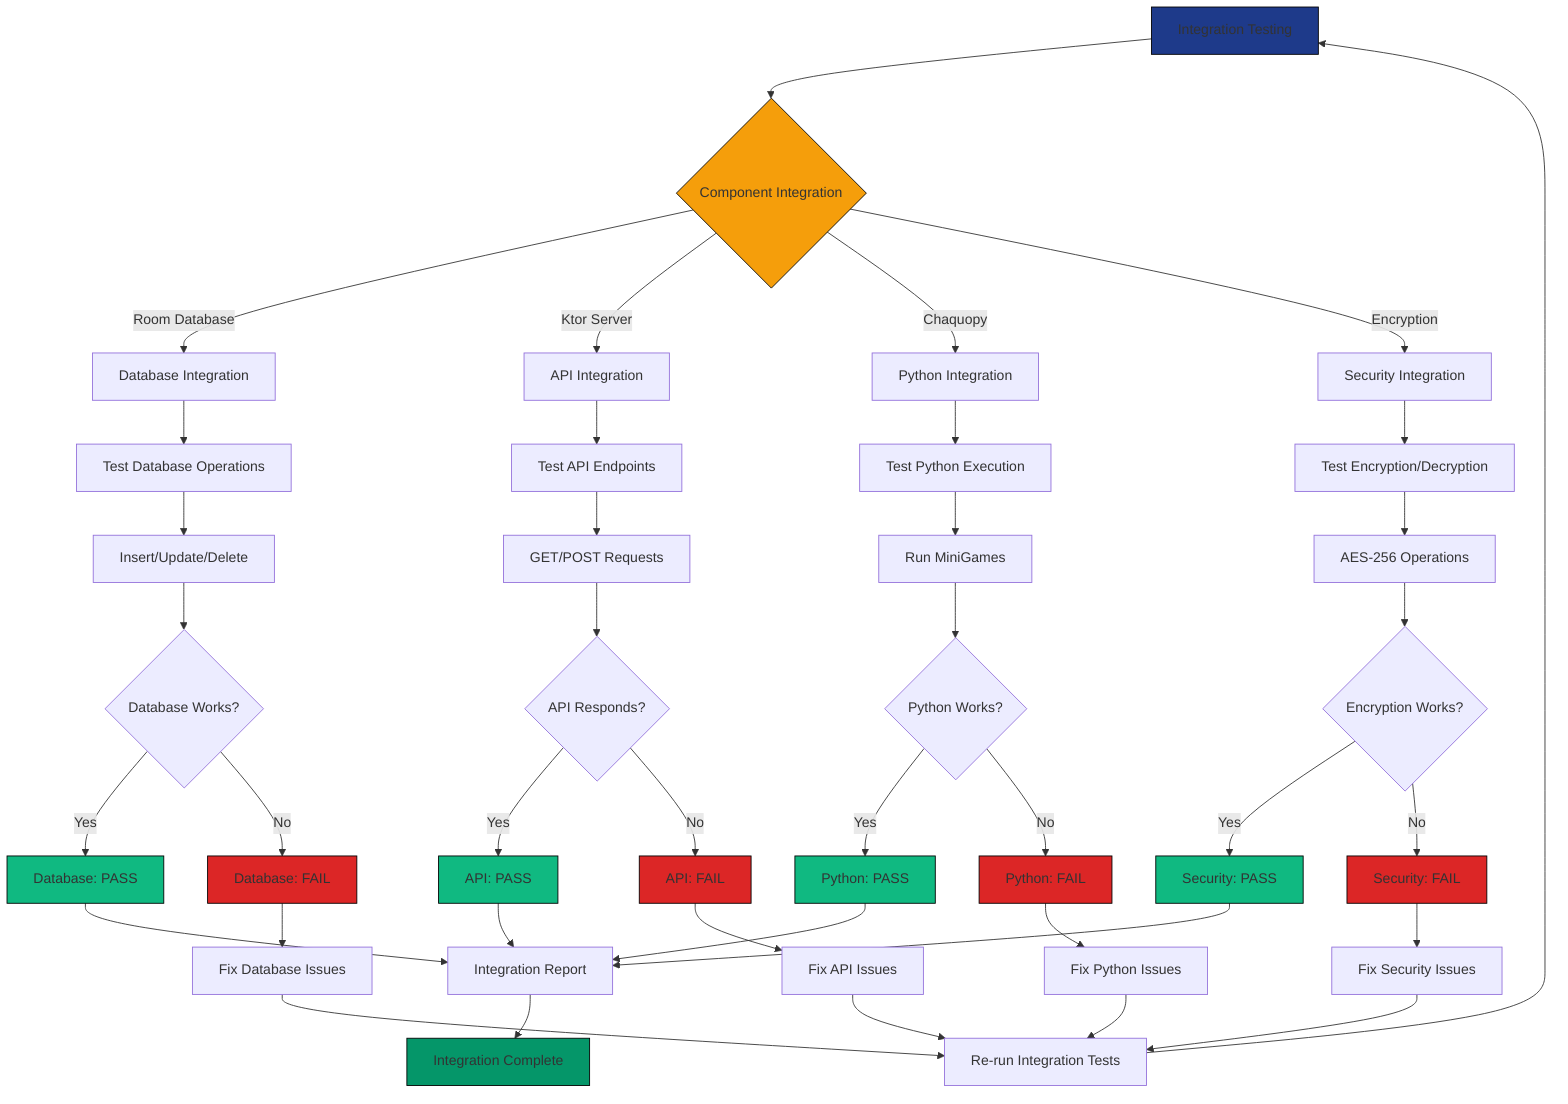 graph TD
    A[Integration Testing] --> B{Component Integration}
    
    B -->|Room Database| C[Database Integration]
    B -->|Ktor Server| D[API Integration]
    B -->|Chaquopy| E[Python Integration]
    B -->|Encryption| F[Security Integration]
    
    C --> G[Test Database Operations]
    G --> H[Insert/Update/Delete]
    H --> I{Database Works?}
    I -->|Yes| J[Database: PASS]
    I -->|No| K[Database: FAIL]
    
    D --> L[Test API Endpoints]
    L --> M[GET/POST Requests]
    M --> N{API Responds?}
    N -->|Yes| O[API: PASS]
    N -->|No| P[API: FAIL]
    
    E --> Q[Test Python Execution]
    Q --> R[Run MiniGames]
    R --> S{Python Works?}
    S -->|Yes| T[Python: PASS]
    S -->|No| U[Python: FAIL]
    
    F --> V[Test Encryption/Decryption]
    V --> W[AES-256 Operations]
    W --> X{Encryption Works?}
    X -->|Yes| Y[Security: PASS]
    X -->|No| Z[Security: FAIL]
    
    J --> AA[Integration Report]
    O --> AA
    T --> AA
    Y --> AA
    
    K --> BB[Fix Database Issues]
    P --> CC[Fix API Issues]
    U --> DD[Fix Python Issues]
    Z --> EE[Fix Security Issues]
    
    BB --> FF[Re-run Integration Tests]
    CC --> FF
    DD --> FF
    EE --> FF
    
    AA --> GG[Integration Complete]
    FF --> A
    
    style A fill:#1E3A8A,stroke:#000000
    style B fill:#F59E0B,stroke:#000000
    style J fill:#10B981,stroke:#000000
    style O fill:#10B981,stroke:#000000
    style T fill:#10B981,stroke:#000000
    style Y fill:#10B981,stroke:#000000
    style K fill:#DC2626,stroke:#000000
    style P fill:#DC2626,stroke:#000000
    style U fill:#DC2626,stroke:#000000
    style Z fill:#DC2626,stroke:#000000
    style GG fill:#059669,stroke:#000000